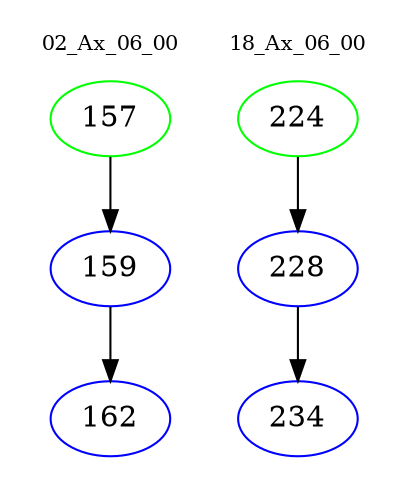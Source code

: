 digraph{
subgraph cluster_0 {
color = white
label = "02_Ax_06_00";
fontsize=10;
T0_157 [label="157", color="green"]
T0_157 -> T0_159 [color="black"]
T0_159 [label="159", color="blue"]
T0_159 -> T0_162 [color="black"]
T0_162 [label="162", color="blue"]
}
subgraph cluster_1 {
color = white
label = "18_Ax_06_00";
fontsize=10;
T1_224 [label="224", color="green"]
T1_224 -> T1_228 [color="black"]
T1_228 [label="228", color="blue"]
T1_228 -> T1_234 [color="black"]
T1_234 [label="234", color="blue"]
}
}
